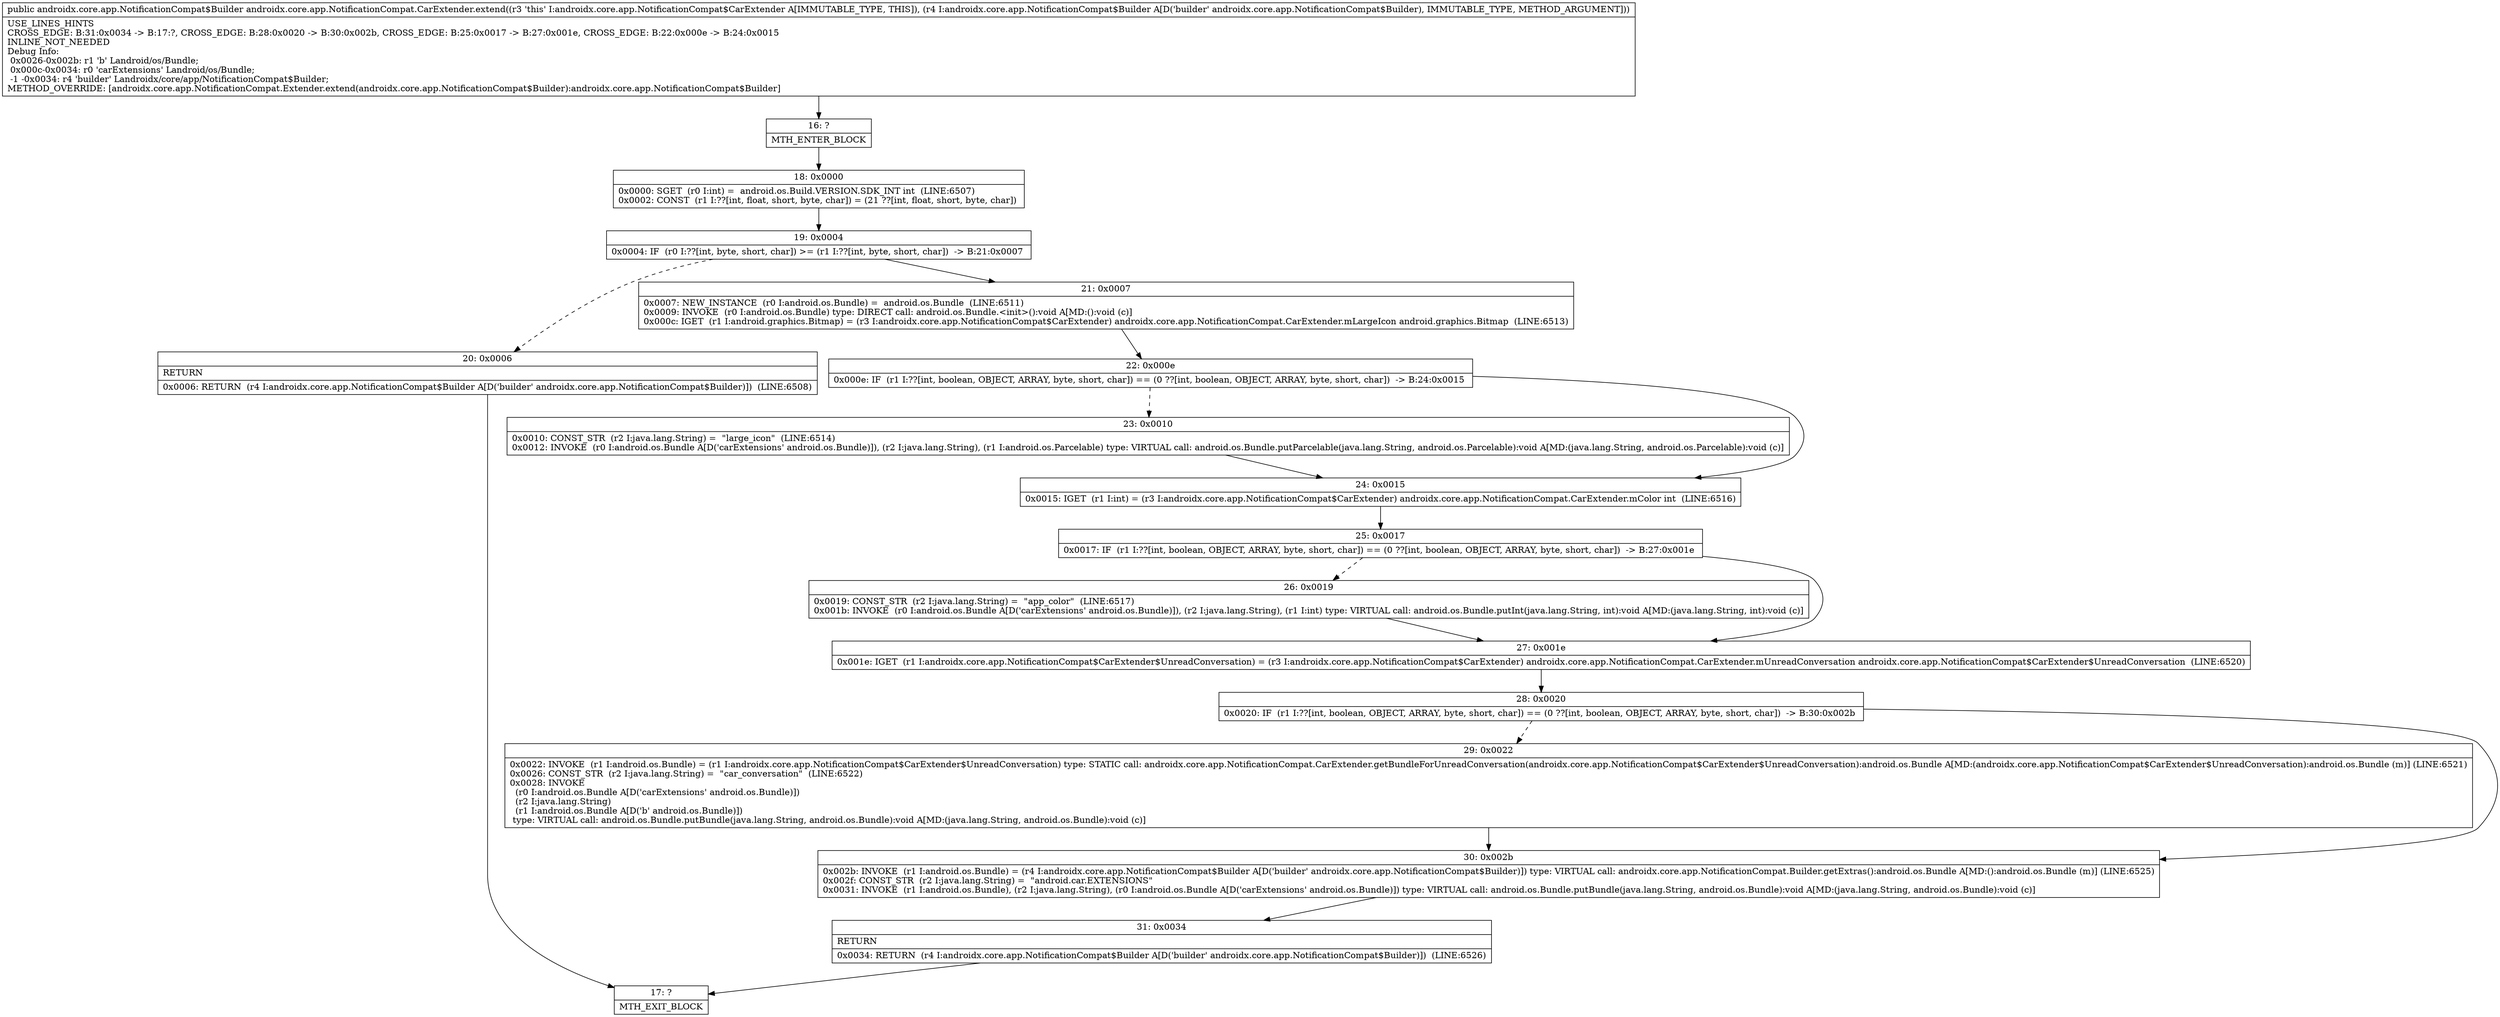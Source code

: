 digraph "CFG forandroidx.core.app.NotificationCompat.CarExtender.extend(Landroidx\/core\/app\/NotificationCompat$Builder;)Landroidx\/core\/app\/NotificationCompat$Builder;" {
Node_16 [shape=record,label="{16\:\ ?|MTH_ENTER_BLOCK\l}"];
Node_18 [shape=record,label="{18\:\ 0x0000|0x0000: SGET  (r0 I:int) =  android.os.Build.VERSION.SDK_INT int  (LINE:6507)\l0x0002: CONST  (r1 I:??[int, float, short, byte, char]) = (21 ??[int, float, short, byte, char]) \l}"];
Node_19 [shape=record,label="{19\:\ 0x0004|0x0004: IF  (r0 I:??[int, byte, short, char]) \>= (r1 I:??[int, byte, short, char])  \-\> B:21:0x0007 \l}"];
Node_20 [shape=record,label="{20\:\ 0x0006|RETURN\l|0x0006: RETURN  (r4 I:androidx.core.app.NotificationCompat$Builder A[D('builder' androidx.core.app.NotificationCompat$Builder)])  (LINE:6508)\l}"];
Node_17 [shape=record,label="{17\:\ ?|MTH_EXIT_BLOCK\l}"];
Node_21 [shape=record,label="{21\:\ 0x0007|0x0007: NEW_INSTANCE  (r0 I:android.os.Bundle) =  android.os.Bundle  (LINE:6511)\l0x0009: INVOKE  (r0 I:android.os.Bundle) type: DIRECT call: android.os.Bundle.\<init\>():void A[MD:():void (c)]\l0x000c: IGET  (r1 I:android.graphics.Bitmap) = (r3 I:androidx.core.app.NotificationCompat$CarExtender) androidx.core.app.NotificationCompat.CarExtender.mLargeIcon android.graphics.Bitmap  (LINE:6513)\l}"];
Node_22 [shape=record,label="{22\:\ 0x000e|0x000e: IF  (r1 I:??[int, boolean, OBJECT, ARRAY, byte, short, char]) == (0 ??[int, boolean, OBJECT, ARRAY, byte, short, char])  \-\> B:24:0x0015 \l}"];
Node_23 [shape=record,label="{23\:\ 0x0010|0x0010: CONST_STR  (r2 I:java.lang.String) =  \"large_icon\"  (LINE:6514)\l0x0012: INVOKE  (r0 I:android.os.Bundle A[D('carExtensions' android.os.Bundle)]), (r2 I:java.lang.String), (r1 I:android.os.Parcelable) type: VIRTUAL call: android.os.Bundle.putParcelable(java.lang.String, android.os.Parcelable):void A[MD:(java.lang.String, android.os.Parcelable):void (c)]\l}"];
Node_24 [shape=record,label="{24\:\ 0x0015|0x0015: IGET  (r1 I:int) = (r3 I:androidx.core.app.NotificationCompat$CarExtender) androidx.core.app.NotificationCompat.CarExtender.mColor int  (LINE:6516)\l}"];
Node_25 [shape=record,label="{25\:\ 0x0017|0x0017: IF  (r1 I:??[int, boolean, OBJECT, ARRAY, byte, short, char]) == (0 ??[int, boolean, OBJECT, ARRAY, byte, short, char])  \-\> B:27:0x001e \l}"];
Node_26 [shape=record,label="{26\:\ 0x0019|0x0019: CONST_STR  (r2 I:java.lang.String) =  \"app_color\"  (LINE:6517)\l0x001b: INVOKE  (r0 I:android.os.Bundle A[D('carExtensions' android.os.Bundle)]), (r2 I:java.lang.String), (r1 I:int) type: VIRTUAL call: android.os.Bundle.putInt(java.lang.String, int):void A[MD:(java.lang.String, int):void (c)]\l}"];
Node_27 [shape=record,label="{27\:\ 0x001e|0x001e: IGET  (r1 I:androidx.core.app.NotificationCompat$CarExtender$UnreadConversation) = (r3 I:androidx.core.app.NotificationCompat$CarExtender) androidx.core.app.NotificationCompat.CarExtender.mUnreadConversation androidx.core.app.NotificationCompat$CarExtender$UnreadConversation  (LINE:6520)\l}"];
Node_28 [shape=record,label="{28\:\ 0x0020|0x0020: IF  (r1 I:??[int, boolean, OBJECT, ARRAY, byte, short, char]) == (0 ??[int, boolean, OBJECT, ARRAY, byte, short, char])  \-\> B:30:0x002b \l}"];
Node_29 [shape=record,label="{29\:\ 0x0022|0x0022: INVOKE  (r1 I:android.os.Bundle) = (r1 I:androidx.core.app.NotificationCompat$CarExtender$UnreadConversation) type: STATIC call: androidx.core.app.NotificationCompat.CarExtender.getBundleForUnreadConversation(androidx.core.app.NotificationCompat$CarExtender$UnreadConversation):android.os.Bundle A[MD:(androidx.core.app.NotificationCompat$CarExtender$UnreadConversation):android.os.Bundle (m)] (LINE:6521)\l0x0026: CONST_STR  (r2 I:java.lang.String) =  \"car_conversation\"  (LINE:6522)\l0x0028: INVOKE  \l  (r0 I:android.os.Bundle A[D('carExtensions' android.os.Bundle)])\l  (r2 I:java.lang.String)\l  (r1 I:android.os.Bundle A[D('b' android.os.Bundle)])\l type: VIRTUAL call: android.os.Bundle.putBundle(java.lang.String, android.os.Bundle):void A[MD:(java.lang.String, android.os.Bundle):void (c)]\l}"];
Node_30 [shape=record,label="{30\:\ 0x002b|0x002b: INVOKE  (r1 I:android.os.Bundle) = (r4 I:androidx.core.app.NotificationCompat$Builder A[D('builder' androidx.core.app.NotificationCompat$Builder)]) type: VIRTUAL call: androidx.core.app.NotificationCompat.Builder.getExtras():android.os.Bundle A[MD:():android.os.Bundle (m)] (LINE:6525)\l0x002f: CONST_STR  (r2 I:java.lang.String) =  \"android.car.EXTENSIONS\" \l0x0031: INVOKE  (r1 I:android.os.Bundle), (r2 I:java.lang.String), (r0 I:android.os.Bundle A[D('carExtensions' android.os.Bundle)]) type: VIRTUAL call: android.os.Bundle.putBundle(java.lang.String, android.os.Bundle):void A[MD:(java.lang.String, android.os.Bundle):void (c)]\l}"];
Node_31 [shape=record,label="{31\:\ 0x0034|RETURN\l|0x0034: RETURN  (r4 I:androidx.core.app.NotificationCompat$Builder A[D('builder' androidx.core.app.NotificationCompat$Builder)])  (LINE:6526)\l}"];
MethodNode[shape=record,label="{public androidx.core.app.NotificationCompat$Builder androidx.core.app.NotificationCompat.CarExtender.extend((r3 'this' I:androidx.core.app.NotificationCompat$CarExtender A[IMMUTABLE_TYPE, THIS]), (r4 I:androidx.core.app.NotificationCompat$Builder A[D('builder' androidx.core.app.NotificationCompat$Builder), IMMUTABLE_TYPE, METHOD_ARGUMENT]))  | USE_LINES_HINTS\lCROSS_EDGE: B:31:0x0034 \-\> B:17:?, CROSS_EDGE: B:28:0x0020 \-\> B:30:0x002b, CROSS_EDGE: B:25:0x0017 \-\> B:27:0x001e, CROSS_EDGE: B:22:0x000e \-\> B:24:0x0015\lINLINE_NOT_NEEDED\lDebug Info:\l  0x0026\-0x002b: r1 'b' Landroid\/os\/Bundle;\l  0x000c\-0x0034: r0 'carExtensions' Landroid\/os\/Bundle;\l  \-1 \-0x0034: r4 'builder' Landroidx\/core\/app\/NotificationCompat$Builder;\lMETHOD_OVERRIDE: [androidx.core.app.NotificationCompat.Extender.extend(androidx.core.app.NotificationCompat$Builder):androidx.core.app.NotificationCompat$Builder]\l}"];
MethodNode -> Node_16;Node_16 -> Node_18;
Node_18 -> Node_19;
Node_19 -> Node_20[style=dashed];
Node_19 -> Node_21;
Node_20 -> Node_17;
Node_21 -> Node_22;
Node_22 -> Node_23[style=dashed];
Node_22 -> Node_24;
Node_23 -> Node_24;
Node_24 -> Node_25;
Node_25 -> Node_26[style=dashed];
Node_25 -> Node_27;
Node_26 -> Node_27;
Node_27 -> Node_28;
Node_28 -> Node_29[style=dashed];
Node_28 -> Node_30;
Node_29 -> Node_30;
Node_30 -> Node_31;
Node_31 -> Node_17;
}

